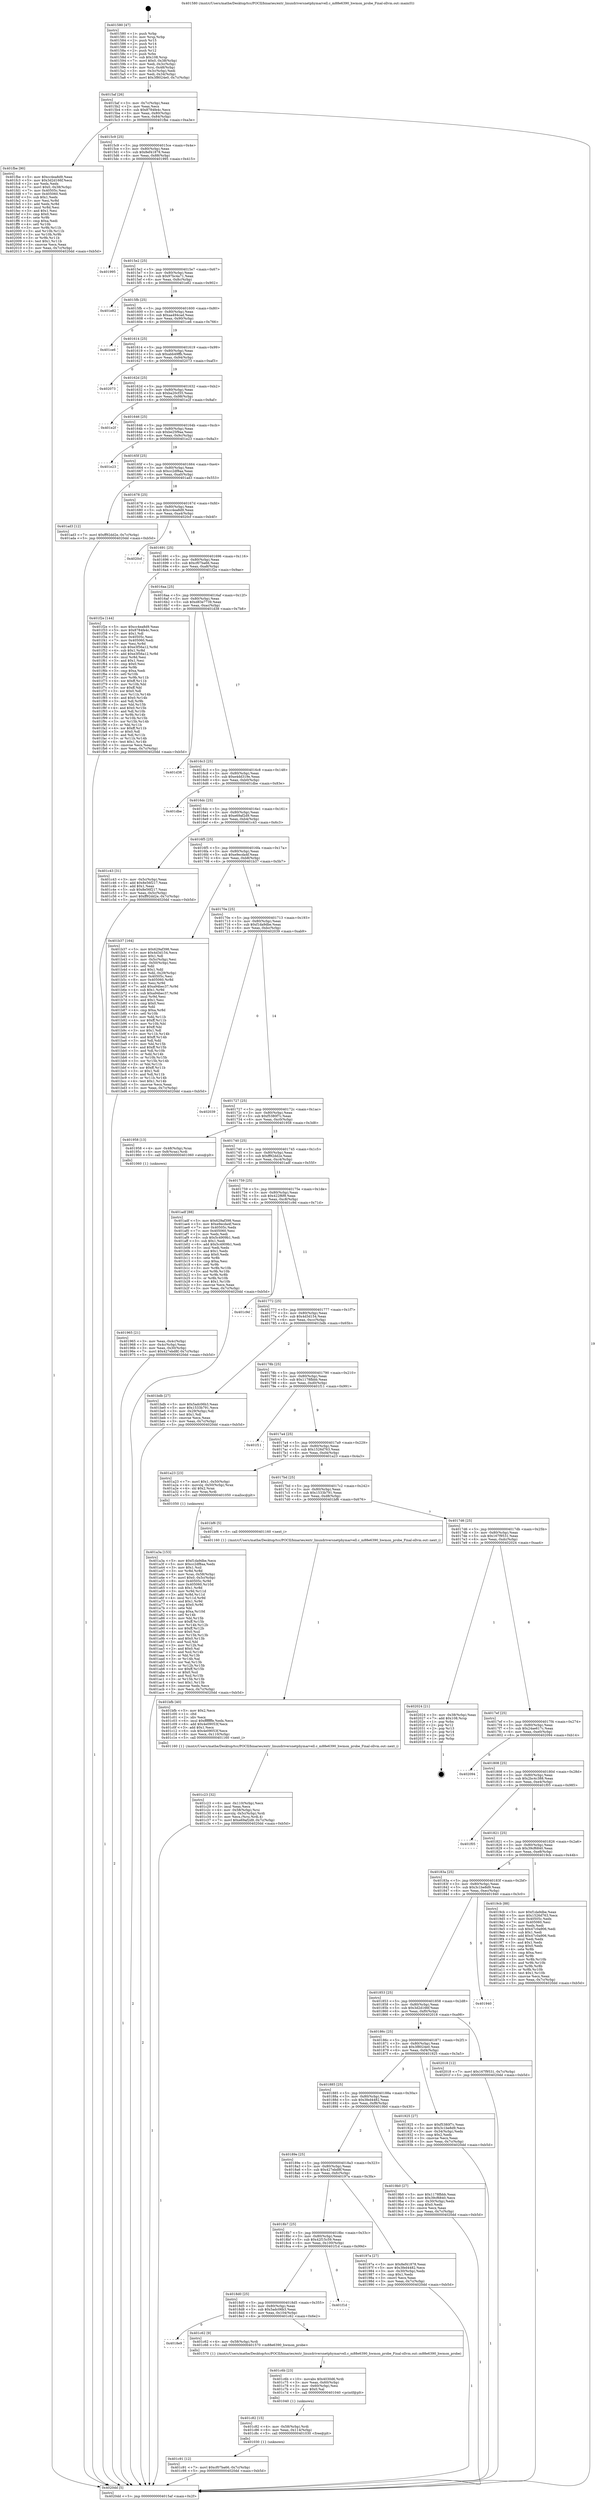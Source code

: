 digraph "0x401580" {
  label = "0x401580 (/mnt/c/Users/mathe/Desktop/tcc/POCII/binaries/extr_linuxdriversnetphymarvell.c_m88e6390_hwmon_probe_Final-ollvm.out::main(0))"
  labelloc = "t"
  node[shape=record]

  Entry [label="",width=0.3,height=0.3,shape=circle,fillcolor=black,style=filled]
  "0x4015af" [label="{
     0x4015af [26]\l
     | [instrs]\l
     &nbsp;&nbsp;0x4015af \<+3\>: mov -0x7c(%rbp),%eax\l
     &nbsp;&nbsp;0x4015b2 \<+2\>: mov %eax,%ecx\l
     &nbsp;&nbsp;0x4015b4 \<+6\>: sub $0x8784fe4c,%ecx\l
     &nbsp;&nbsp;0x4015ba \<+3\>: mov %eax,-0x80(%rbp)\l
     &nbsp;&nbsp;0x4015bd \<+6\>: mov %ecx,-0x84(%rbp)\l
     &nbsp;&nbsp;0x4015c3 \<+6\>: je 0000000000401fbe \<main+0xa3e\>\l
  }"]
  "0x401fbe" [label="{
     0x401fbe [90]\l
     | [instrs]\l
     &nbsp;&nbsp;0x401fbe \<+5\>: mov $0xcc4ea8d9,%eax\l
     &nbsp;&nbsp;0x401fc3 \<+5\>: mov $0x3d2d166f,%ecx\l
     &nbsp;&nbsp;0x401fc8 \<+2\>: xor %edx,%edx\l
     &nbsp;&nbsp;0x401fca \<+7\>: movl $0x0,-0x38(%rbp)\l
     &nbsp;&nbsp;0x401fd1 \<+7\>: mov 0x40505c,%esi\l
     &nbsp;&nbsp;0x401fd8 \<+7\>: mov 0x405060,%edi\l
     &nbsp;&nbsp;0x401fdf \<+3\>: sub $0x1,%edx\l
     &nbsp;&nbsp;0x401fe2 \<+3\>: mov %esi,%r8d\l
     &nbsp;&nbsp;0x401fe5 \<+3\>: add %edx,%r8d\l
     &nbsp;&nbsp;0x401fe8 \<+4\>: imul %r8d,%esi\l
     &nbsp;&nbsp;0x401fec \<+3\>: and $0x1,%esi\l
     &nbsp;&nbsp;0x401fef \<+3\>: cmp $0x0,%esi\l
     &nbsp;&nbsp;0x401ff2 \<+4\>: sete %r9b\l
     &nbsp;&nbsp;0x401ff6 \<+3\>: cmp $0xa,%edi\l
     &nbsp;&nbsp;0x401ff9 \<+4\>: setl %r10b\l
     &nbsp;&nbsp;0x401ffd \<+3\>: mov %r9b,%r11b\l
     &nbsp;&nbsp;0x402000 \<+3\>: and %r10b,%r11b\l
     &nbsp;&nbsp;0x402003 \<+3\>: xor %r10b,%r9b\l
     &nbsp;&nbsp;0x402006 \<+3\>: or %r9b,%r11b\l
     &nbsp;&nbsp;0x402009 \<+4\>: test $0x1,%r11b\l
     &nbsp;&nbsp;0x40200d \<+3\>: cmovne %ecx,%eax\l
     &nbsp;&nbsp;0x402010 \<+3\>: mov %eax,-0x7c(%rbp)\l
     &nbsp;&nbsp;0x402013 \<+5\>: jmp 00000000004020dd \<main+0xb5d\>\l
  }"]
  "0x4015c9" [label="{
     0x4015c9 [25]\l
     | [instrs]\l
     &nbsp;&nbsp;0x4015c9 \<+5\>: jmp 00000000004015ce \<main+0x4e\>\l
     &nbsp;&nbsp;0x4015ce \<+3\>: mov -0x80(%rbp),%eax\l
     &nbsp;&nbsp;0x4015d1 \<+5\>: sub $0x8ef41878,%eax\l
     &nbsp;&nbsp;0x4015d6 \<+6\>: mov %eax,-0x88(%rbp)\l
     &nbsp;&nbsp;0x4015dc \<+6\>: je 0000000000401995 \<main+0x415\>\l
  }"]
  Exit [label="",width=0.3,height=0.3,shape=circle,fillcolor=black,style=filled,peripheries=2]
  "0x401995" [label="{
     0x401995\l
  }", style=dashed]
  "0x4015e2" [label="{
     0x4015e2 [25]\l
     | [instrs]\l
     &nbsp;&nbsp;0x4015e2 \<+5\>: jmp 00000000004015e7 \<main+0x67\>\l
     &nbsp;&nbsp;0x4015e7 \<+3\>: mov -0x80(%rbp),%eax\l
     &nbsp;&nbsp;0x4015ea \<+5\>: sub $0x97bc4a71,%eax\l
     &nbsp;&nbsp;0x4015ef \<+6\>: mov %eax,-0x8c(%rbp)\l
     &nbsp;&nbsp;0x4015f5 \<+6\>: je 0000000000401e82 \<main+0x902\>\l
  }"]
  "0x401c91" [label="{
     0x401c91 [12]\l
     | [instrs]\l
     &nbsp;&nbsp;0x401c91 \<+7\>: movl $0xcf07ba66,-0x7c(%rbp)\l
     &nbsp;&nbsp;0x401c98 \<+5\>: jmp 00000000004020dd \<main+0xb5d\>\l
  }"]
  "0x401e82" [label="{
     0x401e82\l
  }", style=dashed]
  "0x4015fb" [label="{
     0x4015fb [25]\l
     | [instrs]\l
     &nbsp;&nbsp;0x4015fb \<+5\>: jmp 0000000000401600 \<main+0x80\>\l
     &nbsp;&nbsp;0x401600 \<+3\>: mov -0x80(%rbp),%eax\l
     &nbsp;&nbsp;0x401603 \<+5\>: sub $0xaa494cad,%eax\l
     &nbsp;&nbsp;0x401608 \<+6\>: mov %eax,-0x90(%rbp)\l
     &nbsp;&nbsp;0x40160e \<+6\>: je 0000000000401ce6 \<main+0x766\>\l
  }"]
  "0x401c82" [label="{
     0x401c82 [15]\l
     | [instrs]\l
     &nbsp;&nbsp;0x401c82 \<+4\>: mov -0x58(%rbp),%rdi\l
     &nbsp;&nbsp;0x401c86 \<+6\>: mov %eax,-0x114(%rbp)\l
     &nbsp;&nbsp;0x401c8c \<+5\>: call 0000000000401030 \<free@plt\>\l
     | [calls]\l
     &nbsp;&nbsp;0x401030 \{1\} (unknown)\l
  }"]
  "0x401ce6" [label="{
     0x401ce6\l
  }", style=dashed]
  "0x401614" [label="{
     0x401614 [25]\l
     | [instrs]\l
     &nbsp;&nbsp;0x401614 \<+5\>: jmp 0000000000401619 \<main+0x99\>\l
     &nbsp;&nbsp;0x401619 \<+3\>: mov -0x80(%rbp),%eax\l
     &nbsp;&nbsp;0x40161c \<+5\>: sub $0xabb49ffb,%eax\l
     &nbsp;&nbsp;0x401621 \<+6\>: mov %eax,-0x94(%rbp)\l
     &nbsp;&nbsp;0x401627 \<+6\>: je 0000000000402073 \<main+0xaf3\>\l
  }"]
  "0x401c6b" [label="{
     0x401c6b [23]\l
     | [instrs]\l
     &nbsp;&nbsp;0x401c6b \<+10\>: movabs $0x4030d6,%rdi\l
     &nbsp;&nbsp;0x401c75 \<+3\>: mov %eax,-0x60(%rbp)\l
     &nbsp;&nbsp;0x401c78 \<+3\>: mov -0x60(%rbp),%esi\l
     &nbsp;&nbsp;0x401c7b \<+2\>: mov $0x0,%al\l
     &nbsp;&nbsp;0x401c7d \<+5\>: call 0000000000401040 \<printf@plt\>\l
     | [calls]\l
     &nbsp;&nbsp;0x401040 \{1\} (unknown)\l
  }"]
  "0x402073" [label="{
     0x402073\l
  }", style=dashed]
  "0x40162d" [label="{
     0x40162d [25]\l
     | [instrs]\l
     &nbsp;&nbsp;0x40162d \<+5\>: jmp 0000000000401632 \<main+0xb2\>\l
     &nbsp;&nbsp;0x401632 \<+3\>: mov -0x80(%rbp),%eax\l
     &nbsp;&nbsp;0x401635 \<+5\>: sub $0xba20cf35,%eax\l
     &nbsp;&nbsp;0x40163a \<+6\>: mov %eax,-0x98(%rbp)\l
     &nbsp;&nbsp;0x401640 \<+6\>: je 0000000000401e2f \<main+0x8af\>\l
  }"]
  "0x4018e9" [label="{
     0x4018e9\l
  }", style=dashed]
  "0x401e2f" [label="{
     0x401e2f\l
  }", style=dashed]
  "0x401646" [label="{
     0x401646 [25]\l
     | [instrs]\l
     &nbsp;&nbsp;0x401646 \<+5\>: jmp 000000000040164b \<main+0xcb\>\l
     &nbsp;&nbsp;0x40164b \<+3\>: mov -0x80(%rbp),%eax\l
     &nbsp;&nbsp;0x40164e \<+5\>: sub $0xbe25f9aa,%eax\l
     &nbsp;&nbsp;0x401653 \<+6\>: mov %eax,-0x9c(%rbp)\l
     &nbsp;&nbsp;0x401659 \<+6\>: je 0000000000401e23 \<main+0x8a3\>\l
  }"]
  "0x401c62" [label="{
     0x401c62 [9]\l
     | [instrs]\l
     &nbsp;&nbsp;0x401c62 \<+4\>: mov -0x58(%rbp),%rdi\l
     &nbsp;&nbsp;0x401c66 \<+5\>: call 0000000000401570 \<m88e6390_hwmon_probe\>\l
     | [calls]\l
     &nbsp;&nbsp;0x401570 \{1\} (/mnt/c/Users/mathe/Desktop/tcc/POCII/binaries/extr_linuxdriversnetphymarvell.c_m88e6390_hwmon_probe_Final-ollvm.out::m88e6390_hwmon_probe)\l
  }"]
  "0x401e23" [label="{
     0x401e23\l
  }", style=dashed]
  "0x40165f" [label="{
     0x40165f [25]\l
     | [instrs]\l
     &nbsp;&nbsp;0x40165f \<+5\>: jmp 0000000000401664 \<main+0xe4\>\l
     &nbsp;&nbsp;0x401664 \<+3\>: mov -0x80(%rbp),%eax\l
     &nbsp;&nbsp;0x401667 \<+5\>: sub $0xcc2df8aa,%eax\l
     &nbsp;&nbsp;0x40166c \<+6\>: mov %eax,-0xa0(%rbp)\l
     &nbsp;&nbsp;0x401672 \<+6\>: je 0000000000401ad3 \<main+0x553\>\l
  }"]
  "0x4018d0" [label="{
     0x4018d0 [25]\l
     | [instrs]\l
     &nbsp;&nbsp;0x4018d0 \<+5\>: jmp 00000000004018d5 \<main+0x355\>\l
     &nbsp;&nbsp;0x4018d5 \<+3\>: mov -0x80(%rbp),%eax\l
     &nbsp;&nbsp;0x4018d8 \<+5\>: sub $0x5adc06b3,%eax\l
     &nbsp;&nbsp;0x4018dd \<+6\>: mov %eax,-0x104(%rbp)\l
     &nbsp;&nbsp;0x4018e3 \<+6\>: je 0000000000401c62 \<main+0x6e2\>\l
  }"]
  "0x401ad3" [label="{
     0x401ad3 [12]\l
     | [instrs]\l
     &nbsp;&nbsp;0x401ad3 \<+7\>: movl $0xff92dd2e,-0x7c(%rbp)\l
     &nbsp;&nbsp;0x401ada \<+5\>: jmp 00000000004020dd \<main+0xb5d\>\l
  }"]
  "0x401678" [label="{
     0x401678 [25]\l
     | [instrs]\l
     &nbsp;&nbsp;0x401678 \<+5\>: jmp 000000000040167d \<main+0xfd\>\l
     &nbsp;&nbsp;0x40167d \<+3\>: mov -0x80(%rbp),%eax\l
     &nbsp;&nbsp;0x401680 \<+5\>: sub $0xcc4ea8d9,%eax\l
     &nbsp;&nbsp;0x401685 \<+6\>: mov %eax,-0xa4(%rbp)\l
     &nbsp;&nbsp;0x40168b \<+6\>: je 00000000004020cf \<main+0xb4f\>\l
  }"]
  "0x401f1d" [label="{
     0x401f1d\l
  }", style=dashed]
  "0x4020cf" [label="{
     0x4020cf\l
  }", style=dashed]
  "0x401691" [label="{
     0x401691 [25]\l
     | [instrs]\l
     &nbsp;&nbsp;0x401691 \<+5\>: jmp 0000000000401696 \<main+0x116\>\l
     &nbsp;&nbsp;0x401696 \<+3\>: mov -0x80(%rbp),%eax\l
     &nbsp;&nbsp;0x401699 \<+5\>: sub $0xcf07ba66,%eax\l
     &nbsp;&nbsp;0x40169e \<+6\>: mov %eax,-0xa8(%rbp)\l
     &nbsp;&nbsp;0x4016a4 \<+6\>: je 0000000000401f2e \<main+0x9ae\>\l
  }"]
  "0x401c23" [label="{
     0x401c23 [32]\l
     | [instrs]\l
     &nbsp;&nbsp;0x401c23 \<+6\>: mov -0x110(%rbp),%ecx\l
     &nbsp;&nbsp;0x401c29 \<+3\>: imul %eax,%ecx\l
     &nbsp;&nbsp;0x401c2c \<+4\>: mov -0x58(%rbp),%rsi\l
     &nbsp;&nbsp;0x401c30 \<+4\>: movslq -0x5c(%rbp),%rdi\l
     &nbsp;&nbsp;0x401c34 \<+3\>: mov %ecx,(%rsi,%rdi,4)\l
     &nbsp;&nbsp;0x401c37 \<+7\>: movl $0xe69af2d9,-0x7c(%rbp)\l
     &nbsp;&nbsp;0x401c3e \<+5\>: jmp 00000000004020dd \<main+0xb5d\>\l
  }"]
  "0x401f2e" [label="{
     0x401f2e [144]\l
     | [instrs]\l
     &nbsp;&nbsp;0x401f2e \<+5\>: mov $0xcc4ea8d9,%eax\l
     &nbsp;&nbsp;0x401f33 \<+5\>: mov $0x8784fe4c,%ecx\l
     &nbsp;&nbsp;0x401f38 \<+2\>: mov $0x1,%dl\l
     &nbsp;&nbsp;0x401f3a \<+7\>: mov 0x40505c,%esi\l
     &nbsp;&nbsp;0x401f41 \<+7\>: mov 0x405060,%edi\l
     &nbsp;&nbsp;0x401f48 \<+3\>: mov %esi,%r8d\l
     &nbsp;&nbsp;0x401f4b \<+7\>: sub $0xe3f56a12,%r8d\l
     &nbsp;&nbsp;0x401f52 \<+4\>: sub $0x1,%r8d\l
     &nbsp;&nbsp;0x401f56 \<+7\>: add $0xe3f56a12,%r8d\l
     &nbsp;&nbsp;0x401f5d \<+4\>: imul %r8d,%esi\l
     &nbsp;&nbsp;0x401f61 \<+3\>: and $0x1,%esi\l
     &nbsp;&nbsp;0x401f64 \<+3\>: cmp $0x0,%esi\l
     &nbsp;&nbsp;0x401f67 \<+4\>: sete %r9b\l
     &nbsp;&nbsp;0x401f6b \<+3\>: cmp $0xa,%edi\l
     &nbsp;&nbsp;0x401f6e \<+4\>: setl %r10b\l
     &nbsp;&nbsp;0x401f72 \<+3\>: mov %r9b,%r11b\l
     &nbsp;&nbsp;0x401f75 \<+4\>: xor $0xff,%r11b\l
     &nbsp;&nbsp;0x401f79 \<+3\>: mov %r10b,%bl\l
     &nbsp;&nbsp;0x401f7c \<+3\>: xor $0xff,%bl\l
     &nbsp;&nbsp;0x401f7f \<+3\>: xor $0x0,%dl\l
     &nbsp;&nbsp;0x401f82 \<+3\>: mov %r11b,%r14b\l
     &nbsp;&nbsp;0x401f85 \<+4\>: and $0x0,%r14b\l
     &nbsp;&nbsp;0x401f89 \<+3\>: and %dl,%r9b\l
     &nbsp;&nbsp;0x401f8c \<+3\>: mov %bl,%r15b\l
     &nbsp;&nbsp;0x401f8f \<+4\>: and $0x0,%r15b\l
     &nbsp;&nbsp;0x401f93 \<+3\>: and %dl,%r10b\l
     &nbsp;&nbsp;0x401f96 \<+3\>: or %r9b,%r14b\l
     &nbsp;&nbsp;0x401f99 \<+3\>: or %r10b,%r15b\l
     &nbsp;&nbsp;0x401f9c \<+3\>: xor %r15b,%r14b\l
     &nbsp;&nbsp;0x401f9f \<+3\>: or %bl,%r11b\l
     &nbsp;&nbsp;0x401fa2 \<+4\>: xor $0xff,%r11b\l
     &nbsp;&nbsp;0x401fa6 \<+3\>: or $0x0,%dl\l
     &nbsp;&nbsp;0x401fa9 \<+3\>: and %dl,%r11b\l
     &nbsp;&nbsp;0x401fac \<+3\>: or %r11b,%r14b\l
     &nbsp;&nbsp;0x401faf \<+4\>: test $0x1,%r14b\l
     &nbsp;&nbsp;0x401fb3 \<+3\>: cmovne %ecx,%eax\l
     &nbsp;&nbsp;0x401fb6 \<+3\>: mov %eax,-0x7c(%rbp)\l
     &nbsp;&nbsp;0x401fb9 \<+5\>: jmp 00000000004020dd \<main+0xb5d\>\l
  }"]
  "0x4016aa" [label="{
     0x4016aa [25]\l
     | [instrs]\l
     &nbsp;&nbsp;0x4016aa \<+5\>: jmp 00000000004016af \<main+0x12f\>\l
     &nbsp;&nbsp;0x4016af \<+3\>: mov -0x80(%rbp),%eax\l
     &nbsp;&nbsp;0x4016b2 \<+5\>: sub $0xd83e7739,%eax\l
     &nbsp;&nbsp;0x4016b7 \<+6\>: mov %eax,-0xac(%rbp)\l
     &nbsp;&nbsp;0x4016bd \<+6\>: je 0000000000401d38 \<main+0x7b8\>\l
  }"]
  "0x401bfb" [label="{
     0x401bfb [40]\l
     | [instrs]\l
     &nbsp;&nbsp;0x401bfb \<+5\>: mov $0x2,%ecx\l
     &nbsp;&nbsp;0x401c00 \<+1\>: cltd\l
     &nbsp;&nbsp;0x401c01 \<+2\>: idiv %ecx\l
     &nbsp;&nbsp;0x401c03 \<+6\>: imul $0xfffffffe,%edx,%ecx\l
     &nbsp;&nbsp;0x401c09 \<+6\>: add $0x4e09053f,%ecx\l
     &nbsp;&nbsp;0x401c0f \<+3\>: add $0x1,%ecx\l
     &nbsp;&nbsp;0x401c12 \<+6\>: sub $0x4e09053f,%ecx\l
     &nbsp;&nbsp;0x401c18 \<+6\>: mov %ecx,-0x110(%rbp)\l
     &nbsp;&nbsp;0x401c1e \<+5\>: call 0000000000401160 \<next_i\>\l
     | [calls]\l
     &nbsp;&nbsp;0x401160 \{1\} (/mnt/c/Users/mathe/Desktop/tcc/POCII/binaries/extr_linuxdriversnetphymarvell.c_m88e6390_hwmon_probe_Final-ollvm.out::next_i)\l
  }"]
  "0x401d38" [label="{
     0x401d38\l
  }", style=dashed]
  "0x4016c3" [label="{
     0x4016c3 [25]\l
     | [instrs]\l
     &nbsp;&nbsp;0x4016c3 \<+5\>: jmp 00000000004016c8 \<main+0x148\>\l
     &nbsp;&nbsp;0x4016c8 \<+3\>: mov -0x80(%rbp),%eax\l
     &nbsp;&nbsp;0x4016cb \<+5\>: sub $0xe4dd319e,%eax\l
     &nbsp;&nbsp;0x4016d0 \<+6\>: mov %eax,-0xb0(%rbp)\l
     &nbsp;&nbsp;0x4016d6 \<+6\>: je 0000000000401dbe \<main+0x83e\>\l
  }"]
  "0x401a3a" [label="{
     0x401a3a [153]\l
     | [instrs]\l
     &nbsp;&nbsp;0x401a3a \<+5\>: mov $0xf1da9dbe,%ecx\l
     &nbsp;&nbsp;0x401a3f \<+5\>: mov $0xcc2df8aa,%edx\l
     &nbsp;&nbsp;0x401a44 \<+3\>: mov $0x1,%sil\l
     &nbsp;&nbsp;0x401a47 \<+3\>: xor %r8d,%r8d\l
     &nbsp;&nbsp;0x401a4a \<+4\>: mov %rax,-0x58(%rbp)\l
     &nbsp;&nbsp;0x401a4e \<+7\>: movl $0x0,-0x5c(%rbp)\l
     &nbsp;&nbsp;0x401a55 \<+8\>: mov 0x40505c,%r9d\l
     &nbsp;&nbsp;0x401a5d \<+8\>: mov 0x405060,%r10d\l
     &nbsp;&nbsp;0x401a65 \<+4\>: sub $0x1,%r8d\l
     &nbsp;&nbsp;0x401a69 \<+3\>: mov %r9d,%r11d\l
     &nbsp;&nbsp;0x401a6c \<+3\>: add %r8d,%r11d\l
     &nbsp;&nbsp;0x401a6f \<+4\>: imul %r11d,%r9d\l
     &nbsp;&nbsp;0x401a73 \<+4\>: and $0x1,%r9d\l
     &nbsp;&nbsp;0x401a77 \<+4\>: cmp $0x0,%r9d\l
     &nbsp;&nbsp;0x401a7b \<+3\>: sete %bl\l
     &nbsp;&nbsp;0x401a7e \<+4\>: cmp $0xa,%r10d\l
     &nbsp;&nbsp;0x401a82 \<+4\>: setl %r14b\l
     &nbsp;&nbsp;0x401a86 \<+3\>: mov %bl,%r15b\l
     &nbsp;&nbsp;0x401a89 \<+4\>: xor $0xff,%r15b\l
     &nbsp;&nbsp;0x401a8d \<+3\>: mov %r14b,%r12b\l
     &nbsp;&nbsp;0x401a90 \<+4\>: xor $0xff,%r12b\l
     &nbsp;&nbsp;0x401a94 \<+4\>: xor $0x0,%sil\l
     &nbsp;&nbsp;0x401a98 \<+3\>: mov %r15b,%r13b\l
     &nbsp;&nbsp;0x401a9b \<+4\>: and $0x0,%r13b\l
     &nbsp;&nbsp;0x401a9f \<+3\>: and %sil,%bl\l
     &nbsp;&nbsp;0x401aa2 \<+3\>: mov %r12b,%al\l
     &nbsp;&nbsp;0x401aa5 \<+2\>: and $0x0,%al\l
     &nbsp;&nbsp;0x401aa7 \<+3\>: and %sil,%r14b\l
     &nbsp;&nbsp;0x401aaa \<+3\>: or %bl,%r13b\l
     &nbsp;&nbsp;0x401aad \<+3\>: or %r14b,%al\l
     &nbsp;&nbsp;0x401ab0 \<+3\>: xor %al,%r13b\l
     &nbsp;&nbsp;0x401ab3 \<+3\>: or %r12b,%r15b\l
     &nbsp;&nbsp;0x401ab6 \<+4\>: xor $0xff,%r15b\l
     &nbsp;&nbsp;0x401aba \<+4\>: or $0x0,%sil\l
     &nbsp;&nbsp;0x401abe \<+3\>: and %sil,%r15b\l
     &nbsp;&nbsp;0x401ac1 \<+3\>: or %r15b,%r13b\l
     &nbsp;&nbsp;0x401ac4 \<+4\>: test $0x1,%r13b\l
     &nbsp;&nbsp;0x401ac8 \<+3\>: cmovne %edx,%ecx\l
     &nbsp;&nbsp;0x401acb \<+3\>: mov %ecx,-0x7c(%rbp)\l
     &nbsp;&nbsp;0x401ace \<+5\>: jmp 00000000004020dd \<main+0xb5d\>\l
  }"]
  "0x401dbe" [label="{
     0x401dbe\l
  }", style=dashed]
  "0x4016dc" [label="{
     0x4016dc [25]\l
     | [instrs]\l
     &nbsp;&nbsp;0x4016dc \<+5\>: jmp 00000000004016e1 \<main+0x161\>\l
     &nbsp;&nbsp;0x4016e1 \<+3\>: mov -0x80(%rbp),%eax\l
     &nbsp;&nbsp;0x4016e4 \<+5\>: sub $0xe69af2d9,%eax\l
     &nbsp;&nbsp;0x4016e9 \<+6\>: mov %eax,-0xb4(%rbp)\l
     &nbsp;&nbsp;0x4016ef \<+6\>: je 0000000000401c43 \<main+0x6c3\>\l
  }"]
  "0x4018b7" [label="{
     0x4018b7 [25]\l
     | [instrs]\l
     &nbsp;&nbsp;0x4018b7 \<+5\>: jmp 00000000004018bc \<main+0x33c\>\l
     &nbsp;&nbsp;0x4018bc \<+3\>: mov -0x80(%rbp),%eax\l
     &nbsp;&nbsp;0x4018bf \<+5\>: sub $0x42f15c59,%eax\l
     &nbsp;&nbsp;0x4018c4 \<+6\>: mov %eax,-0x100(%rbp)\l
     &nbsp;&nbsp;0x4018ca \<+6\>: je 0000000000401f1d \<main+0x99d\>\l
  }"]
  "0x401c43" [label="{
     0x401c43 [31]\l
     | [instrs]\l
     &nbsp;&nbsp;0x401c43 \<+3\>: mov -0x5c(%rbp),%eax\l
     &nbsp;&nbsp;0x401c46 \<+5\>: add $0x8e56f217,%eax\l
     &nbsp;&nbsp;0x401c4b \<+3\>: add $0x1,%eax\l
     &nbsp;&nbsp;0x401c4e \<+5\>: sub $0x8e56f217,%eax\l
     &nbsp;&nbsp;0x401c53 \<+3\>: mov %eax,-0x5c(%rbp)\l
     &nbsp;&nbsp;0x401c56 \<+7\>: movl $0xff92dd2e,-0x7c(%rbp)\l
     &nbsp;&nbsp;0x401c5d \<+5\>: jmp 00000000004020dd \<main+0xb5d\>\l
  }"]
  "0x4016f5" [label="{
     0x4016f5 [25]\l
     | [instrs]\l
     &nbsp;&nbsp;0x4016f5 \<+5\>: jmp 00000000004016fa \<main+0x17a\>\l
     &nbsp;&nbsp;0x4016fa \<+3\>: mov -0x80(%rbp),%eax\l
     &nbsp;&nbsp;0x4016fd \<+5\>: sub $0xe9ecda4f,%eax\l
     &nbsp;&nbsp;0x401702 \<+6\>: mov %eax,-0xb8(%rbp)\l
     &nbsp;&nbsp;0x401708 \<+6\>: je 0000000000401b37 \<main+0x5b7\>\l
  }"]
  "0x40197a" [label="{
     0x40197a [27]\l
     | [instrs]\l
     &nbsp;&nbsp;0x40197a \<+5\>: mov $0x8ef41878,%eax\l
     &nbsp;&nbsp;0x40197f \<+5\>: mov $0x3fed4482,%ecx\l
     &nbsp;&nbsp;0x401984 \<+3\>: mov -0x30(%rbp),%edx\l
     &nbsp;&nbsp;0x401987 \<+3\>: cmp $0x1,%edx\l
     &nbsp;&nbsp;0x40198a \<+3\>: cmovl %ecx,%eax\l
     &nbsp;&nbsp;0x40198d \<+3\>: mov %eax,-0x7c(%rbp)\l
     &nbsp;&nbsp;0x401990 \<+5\>: jmp 00000000004020dd \<main+0xb5d\>\l
  }"]
  "0x401b37" [label="{
     0x401b37 [164]\l
     | [instrs]\l
     &nbsp;&nbsp;0x401b37 \<+5\>: mov $0x629af398,%eax\l
     &nbsp;&nbsp;0x401b3c \<+5\>: mov $0x4d3d154,%ecx\l
     &nbsp;&nbsp;0x401b41 \<+2\>: mov $0x1,%dl\l
     &nbsp;&nbsp;0x401b43 \<+3\>: mov -0x5c(%rbp),%esi\l
     &nbsp;&nbsp;0x401b46 \<+3\>: cmp -0x50(%rbp),%esi\l
     &nbsp;&nbsp;0x401b49 \<+4\>: setl %dil\l
     &nbsp;&nbsp;0x401b4d \<+4\>: and $0x1,%dil\l
     &nbsp;&nbsp;0x401b51 \<+4\>: mov %dil,-0x29(%rbp)\l
     &nbsp;&nbsp;0x401b55 \<+7\>: mov 0x40505c,%esi\l
     &nbsp;&nbsp;0x401b5c \<+8\>: mov 0x405060,%r8d\l
     &nbsp;&nbsp;0x401b64 \<+3\>: mov %esi,%r9d\l
     &nbsp;&nbsp;0x401b67 \<+7\>: add $0xa94bec37,%r9d\l
     &nbsp;&nbsp;0x401b6e \<+4\>: sub $0x1,%r9d\l
     &nbsp;&nbsp;0x401b72 \<+7\>: sub $0xa94bec37,%r9d\l
     &nbsp;&nbsp;0x401b79 \<+4\>: imul %r9d,%esi\l
     &nbsp;&nbsp;0x401b7d \<+3\>: and $0x1,%esi\l
     &nbsp;&nbsp;0x401b80 \<+3\>: cmp $0x0,%esi\l
     &nbsp;&nbsp;0x401b83 \<+4\>: sete %dil\l
     &nbsp;&nbsp;0x401b87 \<+4\>: cmp $0xa,%r8d\l
     &nbsp;&nbsp;0x401b8b \<+4\>: setl %r10b\l
     &nbsp;&nbsp;0x401b8f \<+3\>: mov %dil,%r11b\l
     &nbsp;&nbsp;0x401b92 \<+4\>: xor $0xff,%r11b\l
     &nbsp;&nbsp;0x401b96 \<+3\>: mov %r10b,%bl\l
     &nbsp;&nbsp;0x401b99 \<+3\>: xor $0xff,%bl\l
     &nbsp;&nbsp;0x401b9c \<+3\>: xor $0x1,%dl\l
     &nbsp;&nbsp;0x401b9f \<+3\>: mov %r11b,%r14b\l
     &nbsp;&nbsp;0x401ba2 \<+4\>: and $0xff,%r14b\l
     &nbsp;&nbsp;0x401ba6 \<+3\>: and %dl,%dil\l
     &nbsp;&nbsp;0x401ba9 \<+3\>: mov %bl,%r15b\l
     &nbsp;&nbsp;0x401bac \<+4\>: and $0xff,%r15b\l
     &nbsp;&nbsp;0x401bb0 \<+3\>: and %dl,%r10b\l
     &nbsp;&nbsp;0x401bb3 \<+3\>: or %dil,%r14b\l
     &nbsp;&nbsp;0x401bb6 \<+3\>: or %r10b,%r15b\l
     &nbsp;&nbsp;0x401bb9 \<+3\>: xor %r15b,%r14b\l
     &nbsp;&nbsp;0x401bbc \<+3\>: or %bl,%r11b\l
     &nbsp;&nbsp;0x401bbf \<+4\>: xor $0xff,%r11b\l
     &nbsp;&nbsp;0x401bc3 \<+3\>: or $0x1,%dl\l
     &nbsp;&nbsp;0x401bc6 \<+3\>: and %dl,%r11b\l
     &nbsp;&nbsp;0x401bc9 \<+3\>: or %r11b,%r14b\l
     &nbsp;&nbsp;0x401bcc \<+4\>: test $0x1,%r14b\l
     &nbsp;&nbsp;0x401bd0 \<+3\>: cmovne %ecx,%eax\l
     &nbsp;&nbsp;0x401bd3 \<+3\>: mov %eax,-0x7c(%rbp)\l
     &nbsp;&nbsp;0x401bd6 \<+5\>: jmp 00000000004020dd \<main+0xb5d\>\l
  }"]
  "0x40170e" [label="{
     0x40170e [25]\l
     | [instrs]\l
     &nbsp;&nbsp;0x40170e \<+5\>: jmp 0000000000401713 \<main+0x193\>\l
     &nbsp;&nbsp;0x401713 \<+3\>: mov -0x80(%rbp),%eax\l
     &nbsp;&nbsp;0x401716 \<+5\>: sub $0xf1da9dbe,%eax\l
     &nbsp;&nbsp;0x40171b \<+6\>: mov %eax,-0xbc(%rbp)\l
     &nbsp;&nbsp;0x401721 \<+6\>: je 0000000000402039 \<main+0xab9\>\l
  }"]
  "0x40189e" [label="{
     0x40189e [25]\l
     | [instrs]\l
     &nbsp;&nbsp;0x40189e \<+5\>: jmp 00000000004018a3 \<main+0x323\>\l
     &nbsp;&nbsp;0x4018a3 \<+3\>: mov -0x80(%rbp),%eax\l
     &nbsp;&nbsp;0x4018a6 \<+5\>: sub $0x427ebd8f,%eax\l
     &nbsp;&nbsp;0x4018ab \<+6\>: mov %eax,-0xfc(%rbp)\l
     &nbsp;&nbsp;0x4018b1 \<+6\>: je 000000000040197a \<main+0x3fa\>\l
  }"]
  "0x402039" [label="{
     0x402039\l
  }", style=dashed]
  "0x401727" [label="{
     0x401727 [25]\l
     | [instrs]\l
     &nbsp;&nbsp;0x401727 \<+5\>: jmp 000000000040172c \<main+0x1ac\>\l
     &nbsp;&nbsp;0x40172c \<+3\>: mov -0x80(%rbp),%eax\l
     &nbsp;&nbsp;0x40172f \<+5\>: sub $0xf5380f7c,%eax\l
     &nbsp;&nbsp;0x401734 \<+6\>: mov %eax,-0xc0(%rbp)\l
     &nbsp;&nbsp;0x40173a \<+6\>: je 0000000000401958 \<main+0x3d8\>\l
  }"]
  "0x4019b0" [label="{
     0x4019b0 [27]\l
     | [instrs]\l
     &nbsp;&nbsp;0x4019b0 \<+5\>: mov $0x1178fbbb,%eax\l
     &nbsp;&nbsp;0x4019b5 \<+5\>: mov $0x39cf6840,%ecx\l
     &nbsp;&nbsp;0x4019ba \<+3\>: mov -0x30(%rbp),%edx\l
     &nbsp;&nbsp;0x4019bd \<+3\>: cmp $0x0,%edx\l
     &nbsp;&nbsp;0x4019c0 \<+3\>: cmove %ecx,%eax\l
     &nbsp;&nbsp;0x4019c3 \<+3\>: mov %eax,-0x7c(%rbp)\l
     &nbsp;&nbsp;0x4019c6 \<+5\>: jmp 00000000004020dd \<main+0xb5d\>\l
  }"]
  "0x401958" [label="{
     0x401958 [13]\l
     | [instrs]\l
     &nbsp;&nbsp;0x401958 \<+4\>: mov -0x48(%rbp),%rax\l
     &nbsp;&nbsp;0x40195c \<+4\>: mov 0x8(%rax),%rdi\l
     &nbsp;&nbsp;0x401960 \<+5\>: call 0000000000401060 \<atoi@plt\>\l
     | [calls]\l
     &nbsp;&nbsp;0x401060 \{1\} (unknown)\l
  }"]
  "0x401740" [label="{
     0x401740 [25]\l
     | [instrs]\l
     &nbsp;&nbsp;0x401740 \<+5\>: jmp 0000000000401745 \<main+0x1c5\>\l
     &nbsp;&nbsp;0x401745 \<+3\>: mov -0x80(%rbp),%eax\l
     &nbsp;&nbsp;0x401748 \<+5\>: sub $0xff92dd2e,%eax\l
     &nbsp;&nbsp;0x40174d \<+6\>: mov %eax,-0xc4(%rbp)\l
     &nbsp;&nbsp;0x401753 \<+6\>: je 0000000000401adf \<main+0x55f\>\l
  }"]
  "0x401965" [label="{
     0x401965 [21]\l
     | [instrs]\l
     &nbsp;&nbsp;0x401965 \<+3\>: mov %eax,-0x4c(%rbp)\l
     &nbsp;&nbsp;0x401968 \<+3\>: mov -0x4c(%rbp),%eax\l
     &nbsp;&nbsp;0x40196b \<+3\>: mov %eax,-0x30(%rbp)\l
     &nbsp;&nbsp;0x40196e \<+7\>: movl $0x427ebd8f,-0x7c(%rbp)\l
     &nbsp;&nbsp;0x401975 \<+5\>: jmp 00000000004020dd \<main+0xb5d\>\l
  }"]
  "0x401adf" [label="{
     0x401adf [88]\l
     | [instrs]\l
     &nbsp;&nbsp;0x401adf \<+5\>: mov $0x629af398,%eax\l
     &nbsp;&nbsp;0x401ae4 \<+5\>: mov $0xe9ecda4f,%ecx\l
     &nbsp;&nbsp;0x401ae9 \<+7\>: mov 0x40505c,%edx\l
     &nbsp;&nbsp;0x401af0 \<+7\>: mov 0x405060,%esi\l
     &nbsp;&nbsp;0x401af7 \<+2\>: mov %edx,%edi\l
     &nbsp;&nbsp;0x401af9 \<+6\>: sub $0x5c4909b1,%edi\l
     &nbsp;&nbsp;0x401aff \<+3\>: sub $0x1,%edi\l
     &nbsp;&nbsp;0x401b02 \<+6\>: add $0x5c4909b1,%edi\l
     &nbsp;&nbsp;0x401b08 \<+3\>: imul %edi,%edx\l
     &nbsp;&nbsp;0x401b0b \<+3\>: and $0x1,%edx\l
     &nbsp;&nbsp;0x401b0e \<+3\>: cmp $0x0,%edx\l
     &nbsp;&nbsp;0x401b11 \<+4\>: sete %r8b\l
     &nbsp;&nbsp;0x401b15 \<+3\>: cmp $0xa,%esi\l
     &nbsp;&nbsp;0x401b18 \<+4\>: setl %r9b\l
     &nbsp;&nbsp;0x401b1c \<+3\>: mov %r8b,%r10b\l
     &nbsp;&nbsp;0x401b1f \<+3\>: and %r9b,%r10b\l
     &nbsp;&nbsp;0x401b22 \<+3\>: xor %r9b,%r8b\l
     &nbsp;&nbsp;0x401b25 \<+3\>: or %r8b,%r10b\l
     &nbsp;&nbsp;0x401b28 \<+4\>: test $0x1,%r10b\l
     &nbsp;&nbsp;0x401b2c \<+3\>: cmovne %ecx,%eax\l
     &nbsp;&nbsp;0x401b2f \<+3\>: mov %eax,-0x7c(%rbp)\l
     &nbsp;&nbsp;0x401b32 \<+5\>: jmp 00000000004020dd \<main+0xb5d\>\l
  }"]
  "0x401759" [label="{
     0x401759 [25]\l
     | [instrs]\l
     &nbsp;&nbsp;0x401759 \<+5\>: jmp 000000000040175e \<main+0x1de\>\l
     &nbsp;&nbsp;0x40175e \<+3\>: mov -0x80(%rbp),%eax\l
     &nbsp;&nbsp;0x401761 \<+5\>: sub $0x422f6f9,%eax\l
     &nbsp;&nbsp;0x401766 \<+6\>: mov %eax,-0xc8(%rbp)\l
     &nbsp;&nbsp;0x40176c \<+6\>: je 0000000000401c9d \<main+0x71d\>\l
  }"]
  "0x401580" [label="{
     0x401580 [47]\l
     | [instrs]\l
     &nbsp;&nbsp;0x401580 \<+1\>: push %rbp\l
     &nbsp;&nbsp;0x401581 \<+3\>: mov %rsp,%rbp\l
     &nbsp;&nbsp;0x401584 \<+2\>: push %r15\l
     &nbsp;&nbsp;0x401586 \<+2\>: push %r14\l
     &nbsp;&nbsp;0x401588 \<+2\>: push %r13\l
     &nbsp;&nbsp;0x40158a \<+2\>: push %r12\l
     &nbsp;&nbsp;0x40158c \<+1\>: push %rbx\l
     &nbsp;&nbsp;0x40158d \<+7\>: sub $0x108,%rsp\l
     &nbsp;&nbsp;0x401594 \<+7\>: movl $0x0,-0x38(%rbp)\l
     &nbsp;&nbsp;0x40159b \<+3\>: mov %edi,-0x3c(%rbp)\l
     &nbsp;&nbsp;0x40159e \<+4\>: mov %rsi,-0x48(%rbp)\l
     &nbsp;&nbsp;0x4015a2 \<+3\>: mov -0x3c(%rbp),%edi\l
     &nbsp;&nbsp;0x4015a5 \<+3\>: mov %edi,-0x34(%rbp)\l
     &nbsp;&nbsp;0x4015a8 \<+7\>: movl $0x3f8024e0,-0x7c(%rbp)\l
  }"]
  "0x401c9d" [label="{
     0x401c9d\l
  }", style=dashed]
  "0x401772" [label="{
     0x401772 [25]\l
     | [instrs]\l
     &nbsp;&nbsp;0x401772 \<+5\>: jmp 0000000000401777 \<main+0x1f7\>\l
     &nbsp;&nbsp;0x401777 \<+3\>: mov -0x80(%rbp),%eax\l
     &nbsp;&nbsp;0x40177a \<+5\>: sub $0x4d3d154,%eax\l
     &nbsp;&nbsp;0x40177f \<+6\>: mov %eax,-0xcc(%rbp)\l
     &nbsp;&nbsp;0x401785 \<+6\>: je 0000000000401bdb \<main+0x65b\>\l
  }"]
  "0x4020dd" [label="{
     0x4020dd [5]\l
     | [instrs]\l
     &nbsp;&nbsp;0x4020dd \<+5\>: jmp 00000000004015af \<main+0x2f\>\l
  }"]
  "0x401bdb" [label="{
     0x401bdb [27]\l
     | [instrs]\l
     &nbsp;&nbsp;0x401bdb \<+5\>: mov $0x5adc06b3,%eax\l
     &nbsp;&nbsp;0x401be0 \<+5\>: mov $0x1533b791,%ecx\l
     &nbsp;&nbsp;0x401be5 \<+3\>: mov -0x29(%rbp),%dl\l
     &nbsp;&nbsp;0x401be8 \<+3\>: test $0x1,%dl\l
     &nbsp;&nbsp;0x401beb \<+3\>: cmovne %ecx,%eax\l
     &nbsp;&nbsp;0x401bee \<+3\>: mov %eax,-0x7c(%rbp)\l
     &nbsp;&nbsp;0x401bf1 \<+5\>: jmp 00000000004020dd \<main+0xb5d\>\l
  }"]
  "0x40178b" [label="{
     0x40178b [25]\l
     | [instrs]\l
     &nbsp;&nbsp;0x40178b \<+5\>: jmp 0000000000401790 \<main+0x210\>\l
     &nbsp;&nbsp;0x401790 \<+3\>: mov -0x80(%rbp),%eax\l
     &nbsp;&nbsp;0x401793 \<+5\>: sub $0x1178fbbb,%eax\l
     &nbsp;&nbsp;0x401798 \<+6\>: mov %eax,-0xd0(%rbp)\l
     &nbsp;&nbsp;0x40179e \<+6\>: je 0000000000401f11 \<main+0x991\>\l
  }"]
  "0x401885" [label="{
     0x401885 [25]\l
     | [instrs]\l
     &nbsp;&nbsp;0x401885 \<+5\>: jmp 000000000040188a \<main+0x30a\>\l
     &nbsp;&nbsp;0x40188a \<+3\>: mov -0x80(%rbp),%eax\l
     &nbsp;&nbsp;0x40188d \<+5\>: sub $0x3fed4482,%eax\l
     &nbsp;&nbsp;0x401892 \<+6\>: mov %eax,-0xf8(%rbp)\l
     &nbsp;&nbsp;0x401898 \<+6\>: je 00000000004019b0 \<main+0x430\>\l
  }"]
  "0x401f11" [label="{
     0x401f11\l
  }", style=dashed]
  "0x4017a4" [label="{
     0x4017a4 [25]\l
     | [instrs]\l
     &nbsp;&nbsp;0x4017a4 \<+5\>: jmp 00000000004017a9 \<main+0x229\>\l
     &nbsp;&nbsp;0x4017a9 \<+3\>: mov -0x80(%rbp),%eax\l
     &nbsp;&nbsp;0x4017ac \<+5\>: sub $0x1526d763,%eax\l
     &nbsp;&nbsp;0x4017b1 \<+6\>: mov %eax,-0xd4(%rbp)\l
     &nbsp;&nbsp;0x4017b7 \<+6\>: je 0000000000401a23 \<main+0x4a3\>\l
  }"]
  "0x401925" [label="{
     0x401925 [27]\l
     | [instrs]\l
     &nbsp;&nbsp;0x401925 \<+5\>: mov $0xf5380f7c,%eax\l
     &nbsp;&nbsp;0x40192a \<+5\>: mov $0x3c1be8d9,%ecx\l
     &nbsp;&nbsp;0x40192f \<+3\>: mov -0x34(%rbp),%edx\l
     &nbsp;&nbsp;0x401932 \<+3\>: cmp $0x2,%edx\l
     &nbsp;&nbsp;0x401935 \<+3\>: cmovne %ecx,%eax\l
     &nbsp;&nbsp;0x401938 \<+3\>: mov %eax,-0x7c(%rbp)\l
     &nbsp;&nbsp;0x40193b \<+5\>: jmp 00000000004020dd \<main+0xb5d\>\l
  }"]
  "0x401a23" [label="{
     0x401a23 [23]\l
     | [instrs]\l
     &nbsp;&nbsp;0x401a23 \<+7\>: movl $0x1,-0x50(%rbp)\l
     &nbsp;&nbsp;0x401a2a \<+4\>: movslq -0x50(%rbp),%rax\l
     &nbsp;&nbsp;0x401a2e \<+4\>: shl $0x2,%rax\l
     &nbsp;&nbsp;0x401a32 \<+3\>: mov %rax,%rdi\l
     &nbsp;&nbsp;0x401a35 \<+5\>: call 0000000000401050 \<malloc@plt\>\l
     | [calls]\l
     &nbsp;&nbsp;0x401050 \{1\} (unknown)\l
  }"]
  "0x4017bd" [label="{
     0x4017bd [25]\l
     | [instrs]\l
     &nbsp;&nbsp;0x4017bd \<+5\>: jmp 00000000004017c2 \<main+0x242\>\l
     &nbsp;&nbsp;0x4017c2 \<+3\>: mov -0x80(%rbp),%eax\l
     &nbsp;&nbsp;0x4017c5 \<+5\>: sub $0x1533b791,%eax\l
     &nbsp;&nbsp;0x4017ca \<+6\>: mov %eax,-0xd8(%rbp)\l
     &nbsp;&nbsp;0x4017d0 \<+6\>: je 0000000000401bf6 \<main+0x676\>\l
  }"]
  "0x40186c" [label="{
     0x40186c [25]\l
     | [instrs]\l
     &nbsp;&nbsp;0x40186c \<+5\>: jmp 0000000000401871 \<main+0x2f1\>\l
     &nbsp;&nbsp;0x401871 \<+3\>: mov -0x80(%rbp),%eax\l
     &nbsp;&nbsp;0x401874 \<+5\>: sub $0x3f8024e0,%eax\l
     &nbsp;&nbsp;0x401879 \<+6\>: mov %eax,-0xf4(%rbp)\l
     &nbsp;&nbsp;0x40187f \<+6\>: je 0000000000401925 \<main+0x3a5\>\l
  }"]
  "0x401bf6" [label="{
     0x401bf6 [5]\l
     | [instrs]\l
     &nbsp;&nbsp;0x401bf6 \<+5\>: call 0000000000401160 \<next_i\>\l
     | [calls]\l
     &nbsp;&nbsp;0x401160 \{1\} (/mnt/c/Users/mathe/Desktop/tcc/POCII/binaries/extr_linuxdriversnetphymarvell.c_m88e6390_hwmon_probe_Final-ollvm.out::next_i)\l
  }"]
  "0x4017d6" [label="{
     0x4017d6 [25]\l
     | [instrs]\l
     &nbsp;&nbsp;0x4017d6 \<+5\>: jmp 00000000004017db \<main+0x25b\>\l
     &nbsp;&nbsp;0x4017db \<+3\>: mov -0x80(%rbp),%eax\l
     &nbsp;&nbsp;0x4017de \<+5\>: sub $0x167f9531,%eax\l
     &nbsp;&nbsp;0x4017e3 \<+6\>: mov %eax,-0xdc(%rbp)\l
     &nbsp;&nbsp;0x4017e9 \<+6\>: je 0000000000402024 \<main+0xaa4\>\l
  }"]
  "0x402018" [label="{
     0x402018 [12]\l
     | [instrs]\l
     &nbsp;&nbsp;0x402018 \<+7\>: movl $0x167f9531,-0x7c(%rbp)\l
     &nbsp;&nbsp;0x40201f \<+5\>: jmp 00000000004020dd \<main+0xb5d\>\l
  }"]
  "0x402024" [label="{
     0x402024 [21]\l
     | [instrs]\l
     &nbsp;&nbsp;0x402024 \<+3\>: mov -0x38(%rbp),%eax\l
     &nbsp;&nbsp;0x402027 \<+7\>: add $0x108,%rsp\l
     &nbsp;&nbsp;0x40202e \<+1\>: pop %rbx\l
     &nbsp;&nbsp;0x40202f \<+2\>: pop %r12\l
     &nbsp;&nbsp;0x402031 \<+2\>: pop %r13\l
     &nbsp;&nbsp;0x402033 \<+2\>: pop %r14\l
     &nbsp;&nbsp;0x402035 \<+2\>: pop %r15\l
     &nbsp;&nbsp;0x402037 \<+1\>: pop %rbp\l
     &nbsp;&nbsp;0x402038 \<+1\>: ret\l
  }"]
  "0x4017ef" [label="{
     0x4017ef [25]\l
     | [instrs]\l
     &nbsp;&nbsp;0x4017ef \<+5\>: jmp 00000000004017f4 \<main+0x274\>\l
     &nbsp;&nbsp;0x4017f4 \<+3\>: mov -0x80(%rbp),%eax\l
     &nbsp;&nbsp;0x4017f7 \<+5\>: sub $0x24ae617c,%eax\l
     &nbsp;&nbsp;0x4017fc \<+6\>: mov %eax,-0xe0(%rbp)\l
     &nbsp;&nbsp;0x401802 \<+6\>: je 0000000000402094 \<main+0xb14\>\l
  }"]
  "0x401853" [label="{
     0x401853 [25]\l
     | [instrs]\l
     &nbsp;&nbsp;0x401853 \<+5\>: jmp 0000000000401858 \<main+0x2d8\>\l
     &nbsp;&nbsp;0x401858 \<+3\>: mov -0x80(%rbp),%eax\l
     &nbsp;&nbsp;0x40185b \<+5\>: sub $0x3d2d166f,%eax\l
     &nbsp;&nbsp;0x401860 \<+6\>: mov %eax,-0xf0(%rbp)\l
     &nbsp;&nbsp;0x401866 \<+6\>: je 0000000000402018 \<main+0xa98\>\l
  }"]
  "0x402094" [label="{
     0x402094\l
  }", style=dashed]
  "0x401808" [label="{
     0x401808 [25]\l
     | [instrs]\l
     &nbsp;&nbsp;0x401808 \<+5\>: jmp 000000000040180d \<main+0x28d\>\l
     &nbsp;&nbsp;0x40180d \<+3\>: mov -0x80(%rbp),%eax\l
     &nbsp;&nbsp;0x401810 \<+5\>: sub $0x2bc4c388,%eax\l
     &nbsp;&nbsp;0x401815 \<+6\>: mov %eax,-0xe4(%rbp)\l
     &nbsp;&nbsp;0x40181b \<+6\>: je 0000000000401f05 \<main+0x985\>\l
  }"]
  "0x401940" [label="{
     0x401940\l
  }", style=dashed]
  "0x401f05" [label="{
     0x401f05\l
  }", style=dashed]
  "0x401821" [label="{
     0x401821 [25]\l
     | [instrs]\l
     &nbsp;&nbsp;0x401821 \<+5\>: jmp 0000000000401826 \<main+0x2a6\>\l
     &nbsp;&nbsp;0x401826 \<+3\>: mov -0x80(%rbp),%eax\l
     &nbsp;&nbsp;0x401829 \<+5\>: sub $0x39cf6840,%eax\l
     &nbsp;&nbsp;0x40182e \<+6\>: mov %eax,-0xe8(%rbp)\l
     &nbsp;&nbsp;0x401834 \<+6\>: je 00000000004019cb \<main+0x44b\>\l
  }"]
  "0x40183a" [label="{
     0x40183a [25]\l
     | [instrs]\l
     &nbsp;&nbsp;0x40183a \<+5\>: jmp 000000000040183f \<main+0x2bf\>\l
     &nbsp;&nbsp;0x40183f \<+3\>: mov -0x80(%rbp),%eax\l
     &nbsp;&nbsp;0x401842 \<+5\>: sub $0x3c1be8d9,%eax\l
     &nbsp;&nbsp;0x401847 \<+6\>: mov %eax,-0xec(%rbp)\l
     &nbsp;&nbsp;0x40184d \<+6\>: je 0000000000401940 \<main+0x3c0\>\l
  }"]
  "0x4019cb" [label="{
     0x4019cb [88]\l
     | [instrs]\l
     &nbsp;&nbsp;0x4019cb \<+5\>: mov $0xf1da9dbe,%eax\l
     &nbsp;&nbsp;0x4019d0 \<+5\>: mov $0x1526d763,%ecx\l
     &nbsp;&nbsp;0x4019d5 \<+7\>: mov 0x40505c,%edx\l
     &nbsp;&nbsp;0x4019dc \<+7\>: mov 0x405060,%esi\l
     &nbsp;&nbsp;0x4019e3 \<+2\>: mov %edx,%edi\l
     &nbsp;&nbsp;0x4019e5 \<+6\>: sub $0x47c0a906,%edi\l
     &nbsp;&nbsp;0x4019eb \<+3\>: sub $0x1,%edi\l
     &nbsp;&nbsp;0x4019ee \<+6\>: add $0x47c0a906,%edi\l
     &nbsp;&nbsp;0x4019f4 \<+3\>: imul %edi,%edx\l
     &nbsp;&nbsp;0x4019f7 \<+3\>: and $0x1,%edx\l
     &nbsp;&nbsp;0x4019fa \<+3\>: cmp $0x0,%edx\l
     &nbsp;&nbsp;0x4019fd \<+4\>: sete %r8b\l
     &nbsp;&nbsp;0x401a01 \<+3\>: cmp $0xa,%esi\l
     &nbsp;&nbsp;0x401a04 \<+4\>: setl %r9b\l
     &nbsp;&nbsp;0x401a08 \<+3\>: mov %r8b,%r10b\l
     &nbsp;&nbsp;0x401a0b \<+3\>: and %r9b,%r10b\l
     &nbsp;&nbsp;0x401a0e \<+3\>: xor %r9b,%r8b\l
     &nbsp;&nbsp;0x401a11 \<+3\>: or %r8b,%r10b\l
     &nbsp;&nbsp;0x401a14 \<+4\>: test $0x1,%r10b\l
     &nbsp;&nbsp;0x401a18 \<+3\>: cmovne %ecx,%eax\l
     &nbsp;&nbsp;0x401a1b \<+3\>: mov %eax,-0x7c(%rbp)\l
     &nbsp;&nbsp;0x401a1e \<+5\>: jmp 00000000004020dd \<main+0xb5d\>\l
  }"]
  Entry -> "0x401580" [label=" 1"]
  "0x4015af" -> "0x401fbe" [label=" 1"]
  "0x4015af" -> "0x4015c9" [label=" 19"]
  "0x402024" -> Exit [label=" 1"]
  "0x4015c9" -> "0x401995" [label=" 0"]
  "0x4015c9" -> "0x4015e2" [label=" 19"]
  "0x402018" -> "0x4020dd" [label=" 1"]
  "0x4015e2" -> "0x401e82" [label=" 0"]
  "0x4015e2" -> "0x4015fb" [label=" 19"]
  "0x401fbe" -> "0x4020dd" [label=" 1"]
  "0x4015fb" -> "0x401ce6" [label=" 0"]
  "0x4015fb" -> "0x401614" [label=" 19"]
  "0x401f2e" -> "0x4020dd" [label=" 1"]
  "0x401614" -> "0x402073" [label=" 0"]
  "0x401614" -> "0x40162d" [label=" 19"]
  "0x401c91" -> "0x4020dd" [label=" 1"]
  "0x40162d" -> "0x401e2f" [label=" 0"]
  "0x40162d" -> "0x401646" [label=" 19"]
  "0x401c82" -> "0x401c91" [label=" 1"]
  "0x401646" -> "0x401e23" [label=" 0"]
  "0x401646" -> "0x40165f" [label=" 19"]
  "0x401c6b" -> "0x401c82" [label=" 1"]
  "0x40165f" -> "0x401ad3" [label=" 1"]
  "0x40165f" -> "0x401678" [label=" 18"]
  "0x4018d0" -> "0x4018e9" [label=" 0"]
  "0x401678" -> "0x4020cf" [label=" 0"]
  "0x401678" -> "0x401691" [label=" 18"]
  "0x4018d0" -> "0x401c62" [label=" 1"]
  "0x401691" -> "0x401f2e" [label=" 1"]
  "0x401691" -> "0x4016aa" [label=" 17"]
  "0x4018b7" -> "0x4018d0" [label=" 1"]
  "0x4016aa" -> "0x401d38" [label=" 0"]
  "0x4016aa" -> "0x4016c3" [label=" 17"]
  "0x4018b7" -> "0x401f1d" [label=" 0"]
  "0x4016c3" -> "0x401dbe" [label=" 0"]
  "0x4016c3" -> "0x4016dc" [label=" 17"]
  "0x401c62" -> "0x401c6b" [label=" 1"]
  "0x4016dc" -> "0x401c43" [label=" 1"]
  "0x4016dc" -> "0x4016f5" [label=" 16"]
  "0x401c43" -> "0x4020dd" [label=" 1"]
  "0x4016f5" -> "0x401b37" [label=" 2"]
  "0x4016f5" -> "0x40170e" [label=" 14"]
  "0x401c23" -> "0x4020dd" [label=" 1"]
  "0x40170e" -> "0x402039" [label=" 0"]
  "0x40170e" -> "0x401727" [label=" 14"]
  "0x401bf6" -> "0x401bfb" [label=" 1"]
  "0x401727" -> "0x401958" [label=" 1"]
  "0x401727" -> "0x401740" [label=" 13"]
  "0x401bdb" -> "0x4020dd" [label=" 2"]
  "0x401740" -> "0x401adf" [label=" 2"]
  "0x401740" -> "0x401759" [label=" 11"]
  "0x401adf" -> "0x4020dd" [label=" 2"]
  "0x401759" -> "0x401c9d" [label=" 0"]
  "0x401759" -> "0x401772" [label=" 11"]
  "0x401ad3" -> "0x4020dd" [label=" 1"]
  "0x401772" -> "0x401bdb" [label=" 2"]
  "0x401772" -> "0x40178b" [label=" 9"]
  "0x401a3a" -> "0x4020dd" [label=" 1"]
  "0x40178b" -> "0x401f11" [label=" 0"]
  "0x40178b" -> "0x4017a4" [label=" 9"]
  "0x401a23" -> "0x401a3a" [label=" 1"]
  "0x4017a4" -> "0x401a23" [label=" 1"]
  "0x4017a4" -> "0x4017bd" [label=" 8"]
  "0x4019cb" -> "0x4020dd" [label=" 1"]
  "0x4017bd" -> "0x401bf6" [label=" 1"]
  "0x4017bd" -> "0x4017d6" [label=" 7"]
  "0x40197a" -> "0x4020dd" [label=" 1"]
  "0x4017d6" -> "0x402024" [label=" 1"]
  "0x4017d6" -> "0x4017ef" [label=" 6"]
  "0x40189e" -> "0x4018b7" [label=" 1"]
  "0x4017ef" -> "0x402094" [label=" 0"]
  "0x4017ef" -> "0x401808" [label=" 6"]
  "0x401bfb" -> "0x401c23" [label=" 1"]
  "0x401808" -> "0x401f05" [label=" 0"]
  "0x401808" -> "0x401821" [label=" 6"]
  "0x401885" -> "0x40189e" [label=" 2"]
  "0x401821" -> "0x4019cb" [label=" 1"]
  "0x401821" -> "0x40183a" [label=" 5"]
  "0x401885" -> "0x4019b0" [label=" 1"]
  "0x40183a" -> "0x401940" [label=" 0"]
  "0x40183a" -> "0x401853" [label=" 5"]
  "0x40189e" -> "0x40197a" [label=" 1"]
  "0x401853" -> "0x402018" [label=" 1"]
  "0x401853" -> "0x40186c" [label=" 4"]
  "0x4019b0" -> "0x4020dd" [label=" 1"]
  "0x40186c" -> "0x401925" [label=" 1"]
  "0x40186c" -> "0x401885" [label=" 3"]
  "0x401925" -> "0x4020dd" [label=" 1"]
  "0x401580" -> "0x4015af" [label=" 1"]
  "0x4020dd" -> "0x4015af" [label=" 19"]
  "0x401958" -> "0x401965" [label=" 1"]
  "0x401965" -> "0x4020dd" [label=" 1"]
  "0x401b37" -> "0x4020dd" [label=" 2"]
}
